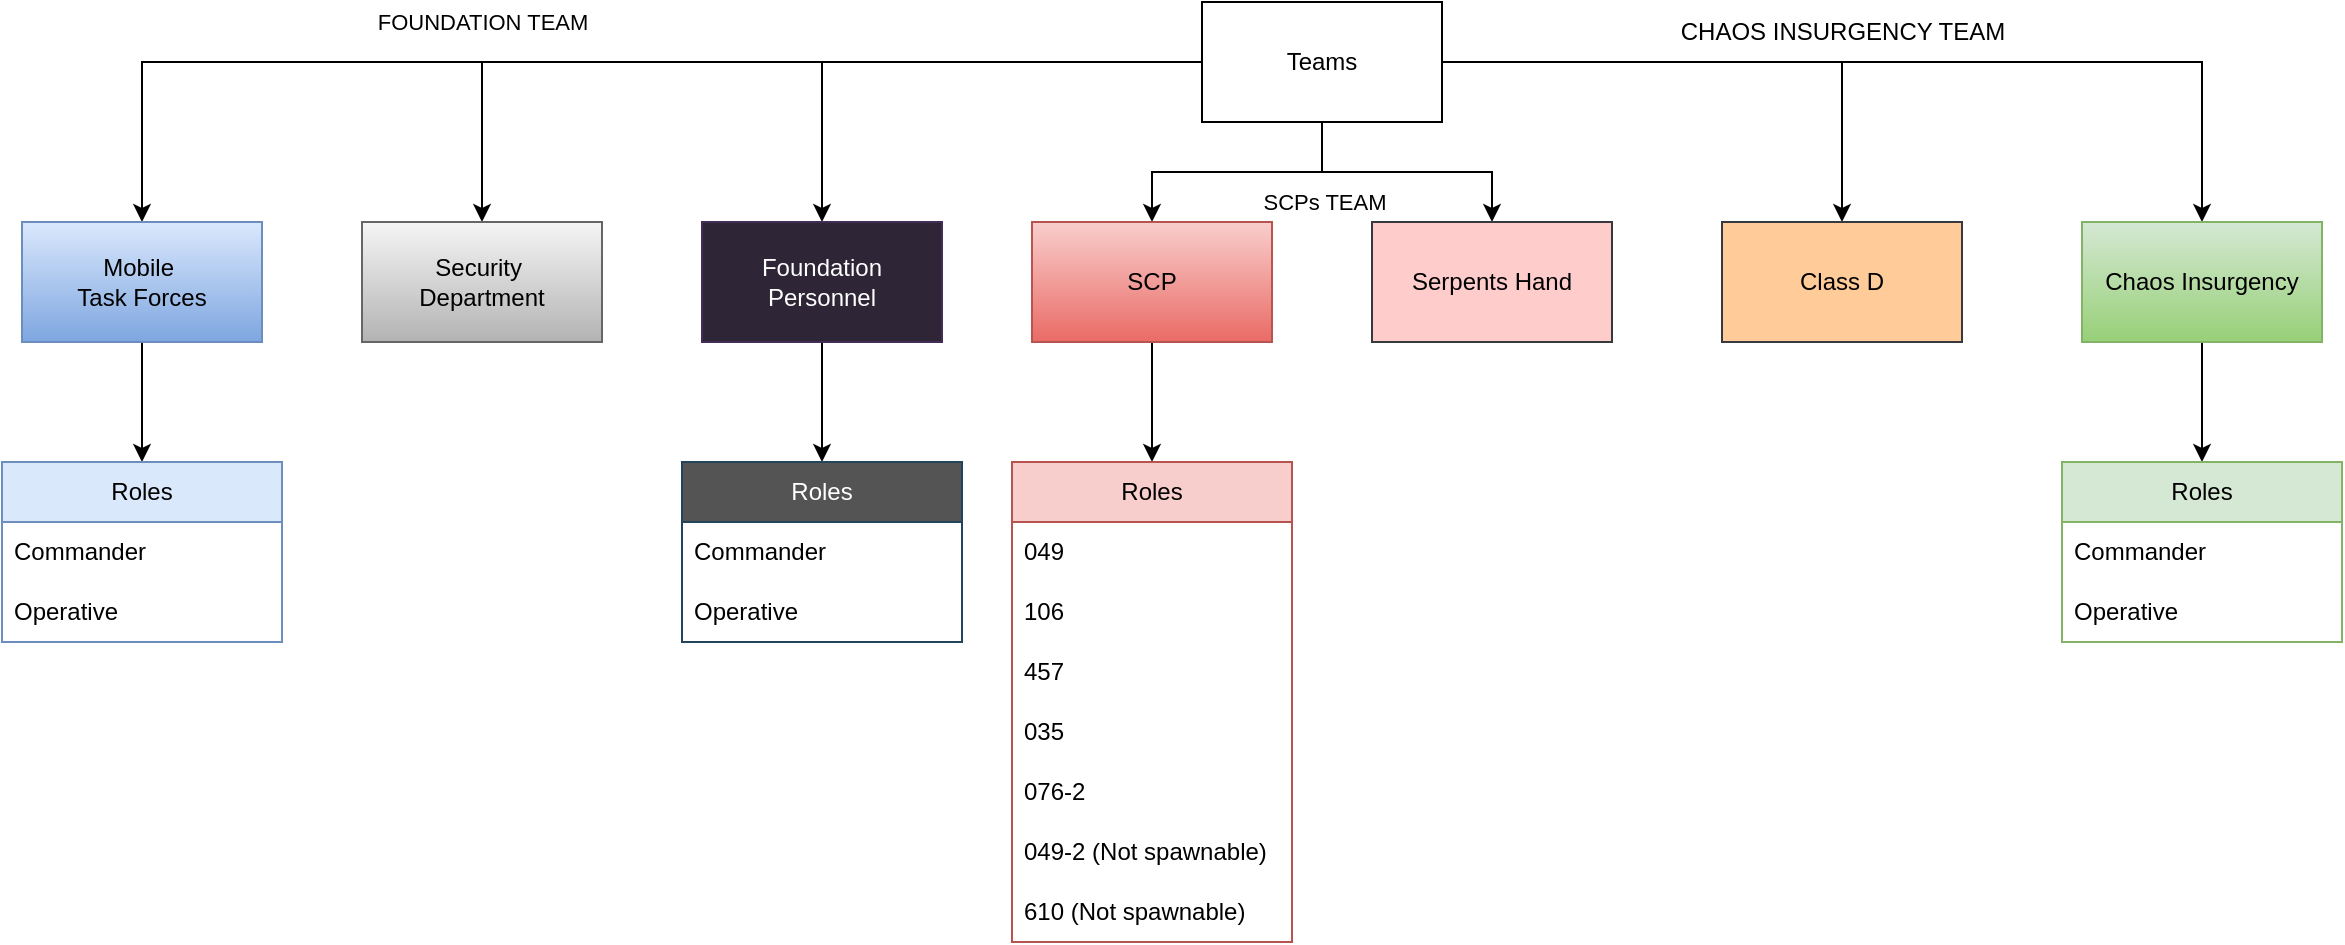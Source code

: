 <mxfile version="25.0.1">
  <diagram name="Strona-1" id="vQQd-aFJfNL8UlWiNCyT">
    <mxGraphModel dx="1877" dy="562" grid="1" gridSize="10" guides="1" tooltips="1" connect="1" arrows="1" fold="1" page="1" pageScale="1" pageWidth="827" pageHeight="1169" math="0" shadow="0">
      <root>
        <mxCell id="0" />
        <mxCell id="1" parent="0" />
        <mxCell id="Btt4zaDw4cOFiPfWUb0g-2" style="edgeStyle=orthogonalEdgeStyle;rounded=0;orthogonalLoop=1;jettySize=auto;html=1;entryX=0.5;entryY=0;entryDx=0;entryDy=0;" parent="1" source="Btt4zaDw4cOFiPfWUb0g-1" target="Btt4zaDw4cOFiPfWUb0g-3" edge="1">
          <mxGeometry relative="1" as="geometry">
            <mxPoint x="370" y="160" as="targetPoint" />
          </mxGeometry>
        </mxCell>
        <mxCell id="Btt4zaDw4cOFiPfWUb0g-6" style="edgeStyle=orthogonalEdgeStyle;rounded=0;orthogonalLoop=1;jettySize=auto;html=1;entryX=0.5;entryY=0;entryDx=0;entryDy=0;" parent="1" source="Btt4zaDw4cOFiPfWUb0g-1" target="Btt4zaDw4cOFiPfWUb0g-4" edge="1">
          <mxGeometry relative="1" as="geometry" />
        </mxCell>
        <mxCell id="Btt4zaDw4cOFiPfWUb0g-19" value="SCPs TEAM" style="edgeLabel;html=1;align=center;verticalAlign=middle;resizable=0;points=[];" parent="Btt4zaDw4cOFiPfWUb0g-6" vertex="1" connectable="0">
          <mxGeometry x="-0.521" y="1" relative="1" as="geometry">
            <mxPoint x="8" y="14" as="offset" />
          </mxGeometry>
        </mxCell>
        <mxCell id="Btt4zaDw4cOFiPfWUb0g-8" style="edgeStyle=orthogonalEdgeStyle;rounded=0;orthogonalLoop=1;jettySize=auto;html=1;entryX=0.5;entryY=0;entryDx=0;entryDy=0;" parent="1" source="Btt4zaDw4cOFiPfWUb0g-1" target="Btt4zaDw4cOFiPfWUb0g-7" edge="1">
          <mxGeometry relative="1" as="geometry" />
        </mxCell>
        <mxCell id="Btt4zaDw4cOFiPfWUb0g-10" style="edgeStyle=orthogonalEdgeStyle;rounded=0;orthogonalLoop=1;jettySize=auto;html=1;entryX=0.5;entryY=0;entryDx=0;entryDy=0;" parent="1" source="Btt4zaDw4cOFiPfWUb0g-1" target="Btt4zaDw4cOFiPfWUb0g-9" edge="1">
          <mxGeometry relative="1" as="geometry" />
        </mxCell>
        <mxCell id="Btt4zaDw4cOFiPfWUb0g-18" value="FOUNDATION TEAM" style="edgeLabel;html=1;align=center;verticalAlign=middle;resizable=0;points=[];" parent="Btt4zaDw4cOFiPfWUb0g-10" vertex="1" connectable="0">
          <mxGeometry x="0.208" y="-3" relative="1" as="geometry">
            <mxPoint x="8" y="-17" as="offset" />
          </mxGeometry>
        </mxCell>
        <mxCell id="Btt4zaDw4cOFiPfWUb0g-12" style="edgeStyle=orthogonalEdgeStyle;rounded=0;orthogonalLoop=1;jettySize=auto;html=1;entryX=0.5;entryY=0;entryDx=0;entryDy=0;" parent="1" source="Btt4zaDw4cOFiPfWUb0g-1" target="Btt4zaDw4cOFiPfWUb0g-11" edge="1">
          <mxGeometry relative="1" as="geometry">
            <Array as="points">
              <mxPoint x="370" y="145" />
              <mxPoint x="455" y="145" />
            </Array>
          </mxGeometry>
        </mxCell>
        <mxCell id="Btt4zaDw4cOFiPfWUb0g-14" style="edgeStyle=orthogonalEdgeStyle;rounded=0;orthogonalLoop=1;jettySize=auto;html=1;entryX=0.5;entryY=0;entryDx=0;entryDy=0;" parent="1" source="Btt4zaDw4cOFiPfWUb0g-1" target="Btt4zaDw4cOFiPfWUb0g-13" edge="1">
          <mxGeometry relative="1" as="geometry" />
        </mxCell>
        <mxCell id="Btt4zaDw4cOFiPfWUb0g-16" style="edgeStyle=orthogonalEdgeStyle;rounded=0;orthogonalLoop=1;jettySize=auto;html=1;entryX=0.5;entryY=0;entryDx=0;entryDy=0;" parent="1" source="Btt4zaDw4cOFiPfWUb0g-1" target="Btt4zaDw4cOFiPfWUb0g-15" edge="1">
          <mxGeometry relative="1" as="geometry" />
        </mxCell>
        <mxCell id="Btt4zaDw4cOFiPfWUb0g-1" value="Teams" style="rounded=0;whiteSpace=wrap;html=1;" parent="1" vertex="1">
          <mxGeometry x="310" y="60" width="120" height="60" as="geometry" />
        </mxCell>
        <mxCell id="pymyXbvmwVOLHeFxz3Gz-4" style="edgeStyle=orthogonalEdgeStyle;rounded=0;orthogonalLoop=1;jettySize=auto;html=1;" edge="1" parent="1" source="Btt4zaDw4cOFiPfWUb0g-3" target="pymyXbvmwVOLHeFxz3Gz-1">
          <mxGeometry relative="1" as="geometry" />
        </mxCell>
        <mxCell id="Btt4zaDw4cOFiPfWUb0g-3" value="Foundation&lt;div&gt;Personnel&lt;/div&gt;" style="rounded=0;whiteSpace=wrap;html=1;fillColor=#2E2536;strokeColor=#432D57;fontColor=#ffffff;" parent="1" vertex="1">
          <mxGeometry x="60" y="170" width="120" height="60" as="geometry" />
        </mxCell>
        <mxCell id="Btt4zaDw4cOFiPfWUb0g-22" value="" style="edgeStyle=orthogonalEdgeStyle;rounded=0;orthogonalLoop=1;jettySize=auto;html=1;" parent="1" source="Btt4zaDw4cOFiPfWUb0g-4" target="Btt4zaDw4cOFiPfWUb0g-23" edge="1">
          <mxGeometry relative="1" as="geometry">
            <mxPoint x="285" y="340" as="targetPoint" />
          </mxGeometry>
        </mxCell>
        <mxCell id="Btt4zaDw4cOFiPfWUb0g-4" value="SCP" style="rounded=0;whiteSpace=wrap;html=1;fillColor=#f8cecc;strokeColor=#b85450;gradientColor=#ea6b66;" parent="1" vertex="1">
          <mxGeometry x="225" y="170" width="120" height="60" as="geometry" />
        </mxCell>
        <mxCell id="Btt4zaDw4cOFiPfWUb0g-7" value="Security&amp;nbsp;&lt;div&gt;Department&lt;/div&gt;" style="rounded=0;whiteSpace=wrap;html=1;fillColor=#f5f5f5;gradientColor=#b3b3b3;strokeColor=#666666;" parent="1" vertex="1">
          <mxGeometry x="-110" y="170" width="120" height="60" as="geometry" />
        </mxCell>
        <mxCell id="Btt4zaDw4cOFiPfWUb0g-45" style="edgeStyle=orthogonalEdgeStyle;rounded=0;orthogonalLoop=1;jettySize=auto;html=1;entryX=0.5;entryY=0;entryDx=0;entryDy=0;" parent="1" source="Btt4zaDw4cOFiPfWUb0g-9" target="Btt4zaDw4cOFiPfWUb0g-42" edge="1">
          <mxGeometry relative="1" as="geometry" />
        </mxCell>
        <mxCell id="Btt4zaDw4cOFiPfWUb0g-9" value="Mobile&amp;nbsp;&lt;div&gt;Task&amp;nbsp;&lt;span style=&quot;background-color: initial;&quot;&gt;Forces&lt;/span&gt;&lt;/div&gt;" style="rounded=0;whiteSpace=wrap;html=1;fillColor=#dae8fc;gradientColor=#7ea6e0;strokeColor=#6c8ebf;" parent="1" vertex="1">
          <mxGeometry x="-280" y="170" width="120" height="60" as="geometry" />
        </mxCell>
        <mxCell id="Btt4zaDw4cOFiPfWUb0g-11" value="Serpents Hand" style="rounded=0;whiteSpace=wrap;html=1;fillColor=#ffcccc;strokeColor=#36393d;" parent="1" vertex="1">
          <mxGeometry x="395" y="170" width="120" height="60" as="geometry" />
        </mxCell>
        <mxCell id="Btt4zaDw4cOFiPfWUb0g-13" value="Class D" style="rounded=0;whiteSpace=wrap;html=1;fillColor=#ffcc99;strokeColor=#36393d;" parent="1" vertex="1">
          <mxGeometry x="570" y="170" width="120" height="60" as="geometry" />
        </mxCell>
        <mxCell id="Btt4zaDw4cOFiPfWUb0g-41" style="edgeStyle=orthogonalEdgeStyle;rounded=0;orthogonalLoop=1;jettySize=auto;html=1;entryX=0.5;entryY=0;entryDx=0;entryDy=0;" parent="1" source="Btt4zaDw4cOFiPfWUb0g-15" target="Btt4zaDw4cOFiPfWUb0g-31" edge="1">
          <mxGeometry relative="1" as="geometry" />
        </mxCell>
        <mxCell id="Btt4zaDw4cOFiPfWUb0g-15" value="Chaos Insurgency" style="rounded=0;whiteSpace=wrap;html=1;fillColor=#d5e8d4;strokeColor=#82b366;gradientColor=#97d077;" parent="1" vertex="1">
          <mxGeometry x="750" y="170" width="120" height="60" as="geometry" />
        </mxCell>
        <mxCell id="Btt4zaDw4cOFiPfWUb0g-20" value="CHAOS INSURGENCY TEAM" style="text;html=1;align=center;verticalAlign=middle;resizable=0;points=[];autosize=1;strokeColor=none;fillColor=none;" parent="1" vertex="1">
          <mxGeometry x="535" y="60" width="190" height="30" as="geometry" />
        </mxCell>
        <mxCell id="Btt4zaDw4cOFiPfWUb0g-23" value="Roles" style="swimlane;fontStyle=0;childLayout=stackLayout;horizontal=1;startSize=30;horizontalStack=0;resizeParent=1;resizeParentMax=0;resizeLast=0;collapsible=1;marginBottom=0;whiteSpace=wrap;html=1;fillColor=#f8cecc;strokeColor=#b85450;" parent="1" vertex="1">
          <mxGeometry x="215" y="290" width="140" height="240" as="geometry" />
        </mxCell>
        <mxCell id="Btt4zaDw4cOFiPfWUb0g-24" value="049" style="text;strokeColor=none;fillColor=none;align=left;verticalAlign=middle;spacingLeft=4;spacingRight=4;overflow=hidden;points=[[0,0.5],[1,0.5]];portConstraint=eastwest;rotatable=0;whiteSpace=wrap;html=1;" parent="Btt4zaDw4cOFiPfWUb0g-23" vertex="1">
          <mxGeometry y="30" width="140" height="30" as="geometry" />
        </mxCell>
        <mxCell id="Btt4zaDw4cOFiPfWUb0g-25" value="106" style="text;strokeColor=none;fillColor=none;align=left;verticalAlign=middle;spacingLeft=4;spacingRight=4;overflow=hidden;points=[[0,0.5],[1,0.5]];portConstraint=eastwest;rotatable=0;whiteSpace=wrap;html=1;" parent="Btt4zaDw4cOFiPfWUb0g-23" vertex="1">
          <mxGeometry y="60" width="140" height="30" as="geometry" />
        </mxCell>
        <mxCell id="Btt4zaDw4cOFiPfWUb0g-27" value="457" style="text;strokeColor=none;fillColor=none;align=left;verticalAlign=middle;spacingLeft=4;spacingRight=4;overflow=hidden;points=[[0,0.5],[1,0.5]];portConstraint=eastwest;rotatable=0;whiteSpace=wrap;html=1;" parent="Btt4zaDw4cOFiPfWUb0g-23" vertex="1">
          <mxGeometry y="90" width="140" height="30" as="geometry" />
        </mxCell>
        <mxCell id="Btt4zaDw4cOFiPfWUb0g-30" value="035" style="text;strokeColor=none;fillColor=none;align=left;verticalAlign=middle;spacingLeft=4;spacingRight=4;overflow=hidden;points=[[0,0.5],[1,0.5]];portConstraint=eastwest;rotatable=0;whiteSpace=wrap;html=1;" parent="Btt4zaDw4cOFiPfWUb0g-23" vertex="1">
          <mxGeometry y="120" width="140" height="30" as="geometry" />
        </mxCell>
        <mxCell id="Btt4zaDw4cOFiPfWUb0g-29" value="076-2" style="text;strokeColor=none;fillColor=none;align=left;verticalAlign=middle;spacingLeft=4;spacingRight=4;overflow=hidden;points=[[0,0.5],[1,0.5]];portConstraint=eastwest;rotatable=0;whiteSpace=wrap;html=1;" parent="Btt4zaDw4cOFiPfWUb0g-23" vertex="1">
          <mxGeometry y="150" width="140" height="30" as="geometry" />
        </mxCell>
        <mxCell id="Btt4zaDw4cOFiPfWUb0g-28" value="049-2 (Not spawnable)" style="text;strokeColor=none;fillColor=none;align=left;verticalAlign=middle;spacingLeft=4;spacingRight=4;overflow=hidden;points=[[0,0.5],[1,0.5]];portConstraint=eastwest;rotatable=0;whiteSpace=wrap;html=1;" parent="Btt4zaDw4cOFiPfWUb0g-23" vertex="1">
          <mxGeometry y="180" width="140" height="30" as="geometry" />
        </mxCell>
        <mxCell id="Btt4zaDw4cOFiPfWUb0g-26" value="610 (Not spawnable)" style="text;strokeColor=none;fillColor=none;align=left;verticalAlign=middle;spacingLeft=4;spacingRight=4;overflow=hidden;points=[[0,0.5],[1,0.5]];portConstraint=eastwest;rotatable=0;whiteSpace=wrap;html=1;" parent="Btt4zaDw4cOFiPfWUb0g-23" vertex="1">
          <mxGeometry y="210" width="140" height="30" as="geometry" />
        </mxCell>
        <mxCell id="Btt4zaDw4cOFiPfWUb0g-31" value="Roles" style="swimlane;fontStyle=0;childLayout=stackLayout;horizontal=1;startSize=30;horizontalStack=0;resizeParent=1;resizeParentMax=0;resizeLast=0;collapsible=1;marginBottom=0;whiteSpace=wrap;html=1;fillColor=#d5e8d4;strokeColor=#82b366;" parent="1" vertex="1">
          <mxGeometry x="740" y="290" width="140" height="90" as="geometry" />
        </mxCell>
        <mxCell id="Btt4zaDw4cOFiPfWUb0g-32" value="Commander" style="text;strokeColor=none;fillColor=none;align=left;verticalAlign=middle;spacingLeft=4;spacingRight=4;overflow=hidden;points=[[0,0.5],[1,0.5]];portConstraint=eastwest;rotatable=0;whiteSpace=wrap;html=1;" parent="Btt4zaDw4cOFiPfWUb0g-31" vertex="1">
          <mxGeometry y="30" width="140" height="30" as="geometry" />
        </mxCell>
        <mxCell id="Btt4zaDw4cOFiPfWUb0g-33" value="Operative" style="text;strokeColor=none;fillColor=none;align=left;verticalAlign=middle;spacingLeft=4;spacingRight=4;overflow=hidden;points=[[0,0.5],[1,0.5]];portConstraint=eastwest;rotatable=0;whiteSpace=wrap;html=1;" parent="Btt4zaDw4cOFiPfWUb0g-31" vertex="1">
          <mxGeometry y="60" width="140" height="30" as="geometry" />
        </mxCell>
        <mxCell id="Btt4zaDw4cOFiPfWUb0g-42" value="Roles" style="swimlane;fontStyle=0;childLayout=stackLayout;horizontal=1;startSize=30;horizontalStack=0;resizeParent=1;resizeParentMax=0;resizeLast=0;collapsible=1;marginBottom=0;whiteSpace=wrap;html=1;fillColor=#dae8fc;strokeColor=#6c8ebf;" parent="1" vertex="1">
          <mxGeometry x="-290" y="290" width="140" height="90" as="geometry" />
        </mxCell>
        <mxCell id="Btt4zaDw4cOFiPfWUb0g-43" value="Commander" style="text;strokeColor=none;fillColor=none;align=left;verticalAlign=middle;spacingLeft=4;spacingRight=4;overflow=hidden;points=[[0,0.5],[1,0.5]];portConstraint=eastwest;rotatable=0;whiteSpace=wrap;html=1;" parent="Btt4zaDw4cOFiPfWUb0g-42" vertex="1">
          <mxGeometry y="30" width="140" height="30" as="geometry" />
        </mxCell>
        <mxCell id="Btt4zaDw4cOFiPfWUb0g-44" value="Operative" style="text;strokeColor=none;fillColor=none;align=left;verticalAlign=middle;spacingLeft=4;spacingRight=4;overflow=hidden;points=[[0,0.5],[1,0.5]];portConstraint=eastwest;rotatable=0;whiteSpace=wrap;html=1;" parent="Btt4zaDw4cOFiPfWUb0g-42" vertex="1">
          <mxGeometry y="60" width="140" height="30" as="geometry" />
        </mxCell>
        <mxCell id="pymyXbvmwVOLHeFxz3Gz-1" value="&lt;font color=&quot;#ffffff&quot;&gt;Roles&lt;/font&gt;" style="swimlane;fontStyle=0;childLayout=stackLayout;horizontal=1;startSize=30;horizontalStack=0;resizeParent=1;resizeParentMax=0;resizeLast=0;collapsible=1;marginBottom=0;whiteSpace=wrap;html=1;fillColor=#545454;strokeColor=#23445d;" vertex="1" parent="1">
          <mxGeometry x="50" y="290" width="140" height="90" as="geometry" />
        </mxCell>
        <mxCell id="pymyXbvmwVOLHeFxz3Gz-2" value="Commander" style="text;strokeColor=none;fillColor=none;align=left;verticalAlign=middle;spacingLeft=4;spacingRight=4;overflow=hidden;points=[[0,0.5],[1,0.5]];portConstraint=eastwest;rotatable=0;whiteSpace=wrap;html=1;" vertex="1" parent="pymyXbvmwVOLHeFxz3Gz-1">
          <mxGeometry y="30" width="140" height="30" as="geometry" />
        </mxCell>
        <mxCell id="pymyXbvmwVOLHeFxz3Gz-3" value="Operative" style="text;strokeColor=none;fillColor=none;align=left;verticalAlign=middle;spacingLeft=4;spacingRight=4;overflow=hidden;points=[[0,0.5],[1,0.5]];portConstraint=eastwest;rotatable=0;whiteSpace=wrap;html=1;" vertex="1" parent="pymyXbvmwVOLHeFxz3Gz-1">
          <mxGeometry y="60" width="140" height="30" as="geometry" />
        </mxCell>
      </root>
    </mxGraphModel>
  </diagram>
</mxfile>
